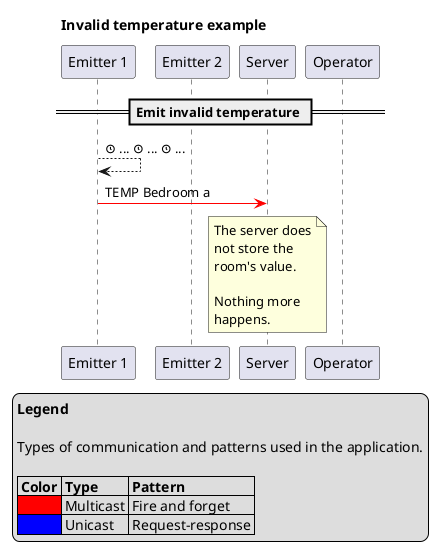 @startuml invalid-temperature-example

title "Invalid temperature example"

participant "Emitter 1" as e1
participant "Emitter 2" as e2
participant "Server" as s
participant "Operator" as o

== Emit invalid temperature ==

e1 --> e1: <&clock> ... <&clock> ... <&clock> ...
e1 -[#red]> s: TEMP Bedroom a

note over s
The server does
not store the
room's value.

Nothing more
happens.
end note

legend
**Legend**

Types of communication and patterns used in the application.

| **Color** | **Type**  | **Pattern**      |
| <#red>    | Multicast | Fire and forget  |
| <#blue>   | Unicast   | Request-response |
endlegend

@enduml
